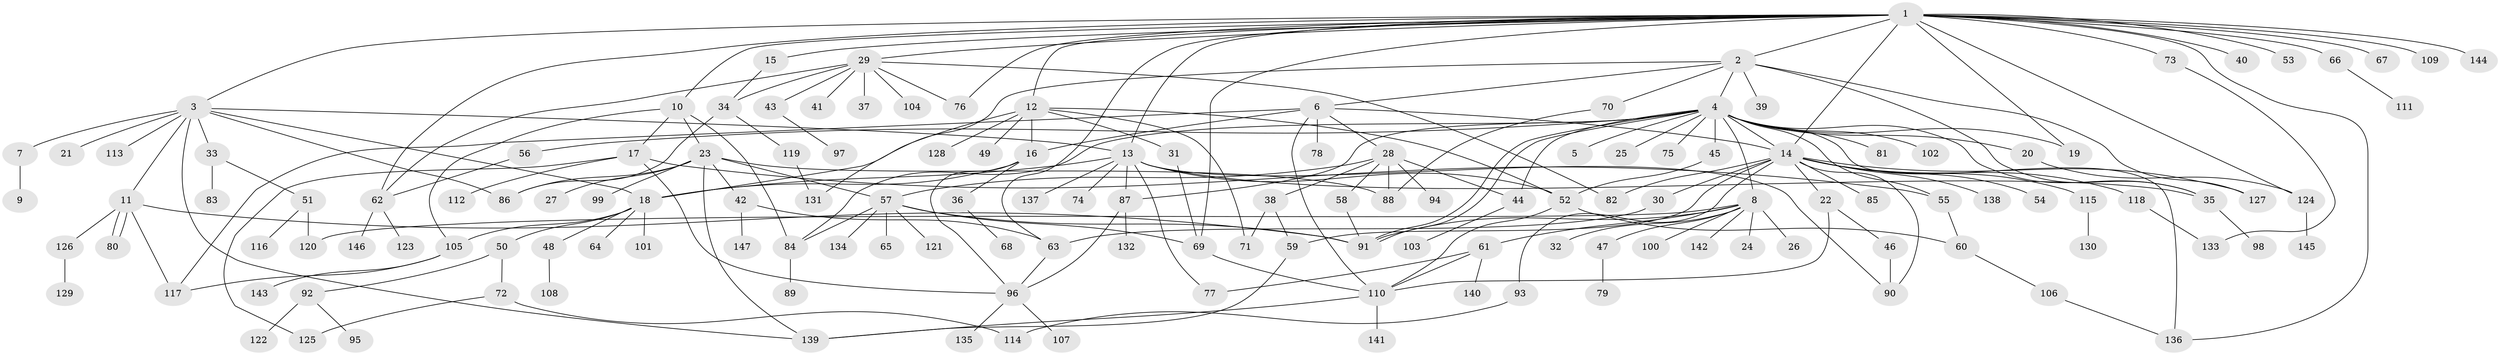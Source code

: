 // Generated by graph-tools (version 1.1) at 2025/01/03/09/25 03:01:40]
// undirected, 147 vertices, 211 edges
graph export_dot {
graph [start="1"]
  node [color=gray90,style=filled];
  1;
  2;
  3;
  4;
  5;
  6;
  7;
  8;
  9;
  10;
  11;
  12;
  13;
  14;
  15;
  16;
  17;
  18;
  19;
  20;
  21;
  22;
  23;
  24;
  25;
  26;
  27;
  28;
  29;
  30;
  31;
  32;
  33;
  34;
  35;
  36;
  37;
  38;
  39;
  40;
  41;
  42;
  43;
  44;
  45;
  46;
  47;
  48;
  49;
  50;
  51;
  52;
  53;
  54;
  55;
  56;
  57;
  58;
  59;
  60;
  61;
  62;
  63;
  64;
  65;
  66;
  67;
  68;
  69;
  70;
  71;
  72;
  73;
  74;
  75;
  76;
  77;
  78;
  79;
  80;
  81;
  82;
  83;
  84;
  85;
  86;
  87;
  88;
  89;
  90;
  91;
  92;
  93;
  94;
  95;
  96;
  97;
  98;
  99;
  100;
  101;
  102;
  103;
  104;
  105;
  106;
  107;
  108;
  109;
  110;
  111;
  112;
  113;
  114;
  115;
  116;
  117;
  118;
  119;
  120;
  121;
  122;
  123;
  124;
  125;
  126;
  127;
  128;
  129;
  130;
  131;
  132;
  133;
  134;
  135;
  136;
  137;
  138;
  139;
  140;
  141;
  142;
  143;
  144;
  145;
  146;
  147;
  1 -- 2;
  1 -- 3;
  1 -- 10;
  1 -- 12;
  1 -- 13;
  1 -- 14;
  1 -- 15;
  1 -- 19;
  1 -- 29;
  1 -- 40;
  1 -- 53;
  1 -- 62;
  1 -- 63;
  1 -- 66;
  1 -- 67;
  1 -- 69;
  1 -- 73;
  1 -- 76;
  1 -- 109;
  1 -- 124;
  1 -- 136;
  1 -- 144;
  2 -- 4;
  2 -- 6;
  2 -- 35;
  2 -- 39;
  2 -- 70;
  2 -- 127;
  2 -- 131;
  3 -- 7;
  3 -- 11;
  3 -- 13;
  3 -- 18;
  3 -- 21;
  3 -- 33;
  3 -- 86;
  3 -- 113;
  3 -- 139;
  4 -- 5;
  4 -- 8;
  4 -- 14;
  4 -- 19;
  4 -- 20;
  4 -- 25;
  4 -- 35;
  4 -- 44;
  4 -- 45;
  4 -- 55;
  4 -- 56;
  4 -- 75;
  4 -- 81;
  4 -- 84;
  4 -- 87;
  4 -- 91;
  4 -- 91;
  4 -- 102;
  4 -- 136;
  6 -- 14;
  6 -- 16;
  6 -- 28;
  6 -- 78;
  6 -- 110;
  6 -- 117;
  7 -- 9;
  8 -- 24;
  8 -- 26;
  8 -- 32;
  8 -- 47;
  8 -- 61;
  8 -- 91;
  8 -- 100;
  8 -- 120;
  8 -- 142;
  10 -- 17;
  10 -- 23;
  10 -- 84;
  10 -- 105;
  11 -- 80;
  11 -- 80;
  11 -- 91;
  11 -- 117;
  11 -- 126;
  12 -- 16;
  12 -- 18;
  12 -- 31;
  12 -- 49;
  12 -- 52;
  12 -- 71;
  12 -- 128;
  13 -- 18;
  13 -- 35;
  13 -- 52;
  13 -- 74;
  13 -- 77;
  13 -- 87;
  13 -- 90;
  13 -- 137;
  14 -- 22;
  14 -- 30;
  14 -- 54;
  14 -- 59;
  14 -- 82;
  14 -- 85;
  14 -- 90;
  14 -- 93;
  14 -- 115;
  14 -- 118;
  14 -- 127;
  14 -- 138;
  15 -- 34;
  16 -- 18;
  16 -- 36;
  16 -- 96;
  17 -- 55;
  17 -- 96;
  17 -- 112;
  17 -- 125;
  18 -- 48;
  18 -- 50;
  18 -- 64;
  18 -- 101;
  18 -- 105;
  20 -- 124;
  22 -- 46;
  22 -- 110;
  23 -- 27;
  23 -- 42;
  23 -- 57;
  23 -- 86;
  23 -- 88;
  23 -- 99;
  23 -- 139;
  28 -- 38;
  28 -- 44;
  28 -- 57;
  28 -- 58;
  28 -- 88;
  28 -- 94;
  29 -- 34;
  29 -- 37;
  29 -- 41;
  29 -- 43;
  29 -- 62;
  29 -- 76;
  29 -- 82;
  29 -- 104;
  30 -- 63;
  31 -- 69;
  33 -- 51;
  33 -- 83;
  34 -- 86;
  34 -- 119;
  35 -- 98;
  36 -- 68;
  38 -- 59;
  38 -- 71;
  42 -- 63;
  42 -- 147;
  43 -- 97;
  44 -- 103;
  45 -- 52;
  46 -- 90;
  47 -- 79;
  48 -- 108;
  50 -- 72;
  50 -- 92;
  51 -- 116;
  51 -- 120;
  52 -- 60;
  52 -- 110;
  55 -- 60;
  56 -- 62;
  57 -- 65;
  57 -- 69;
  57 -- 84;
  57 -- 91;
  57 -- 121;
  57 -- 134;
  58 -- 91;
  59 -- 139;
  60 -- 106;
  61 -- 77;
  61 -- 110;
  61 -- 140;
  62 -- 123;
  62 -- 146;
  63 -- 96;
  66 -- 111;
  69 -- 110;
  70 -- 88;
  72 -- 114;
  72 -- 125;
  73 -- 133;
  84 -- 89;
  87 -- 96;
  87 -- 132;
  92 -- 95;
  92 -- 122;
  93 -- 114;
  96 -- 107;
  96 -- 135;
  105 -- 117;
  105 -- 143;
  106 -- 136;
  110 -- 139;
  110 -- 141;
  115 -- 130;
  118 -- 133;
  119 -- 131;
  124 -- 145;
  126 -- 129;
}
